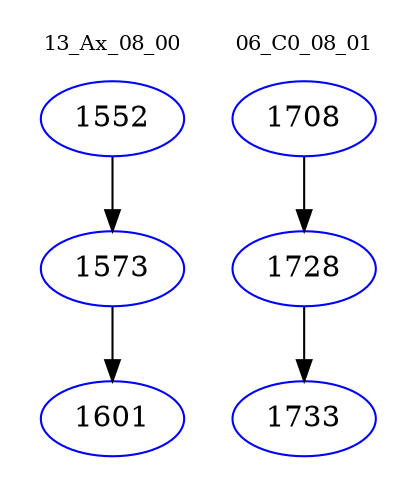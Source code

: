 digraph{
subgraph cluster_0 {
color = white
label = "13_Ax_08_00";
fontsize=10;
T0_1552 [label="1552", color="blue"]
T0_1552 -> T0_1573 [color="black"]
T0_1573 [label="1573", color="blue"]
T0_1573 -> T0_1601 [color="black"]
T0_1601 [label="1601", color="blue"]
}
subgraph cluster_1 {
color = white
label = "06_C0_08_01";
fontsize=10;
T1_1708 [label="1708", color="blue"]
T1_1708 -> T1_1728 [color="black"]
T1_1728 [label="1728", color="blue"]
T1_1728 -> T1_1733 [color="black"]
T1_1733 [label="1733", color="blue"]
}
}
